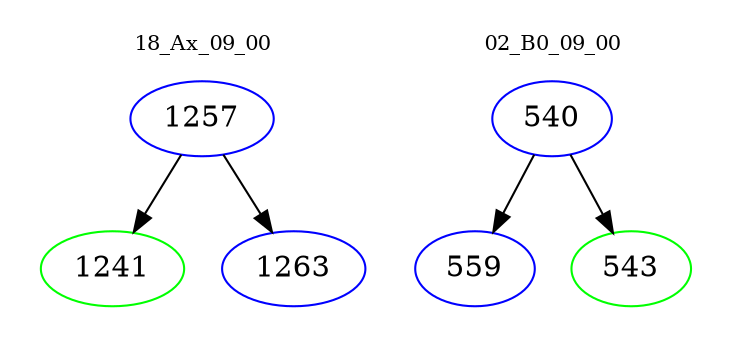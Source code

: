 digraph{
subgraph cluster_0 {
color = white
label = "18_Ax_09_00";
fontsize=10;
T0_1257 [label="1257", color="blue"]
T0_1257 -> T0_1241 [color="black"]
T0_1241 [label="1241", color="green"]
T0_1257 -> T0_1263 [color="black"]
T0_1263 [label="1263", color="blue"]
}
subgraph cluster_1 {
color = white
label = "02_B0_09_00";
fontsize=10;
T1_540 [label="540", color="blue"]
T1_540 -> T1_559 [color="black"]
T1_559 [label="559", color="blue"]
T1_540 -> T1_543 [color="black"]
T1_543 [label="543", color="green"]
}
}
